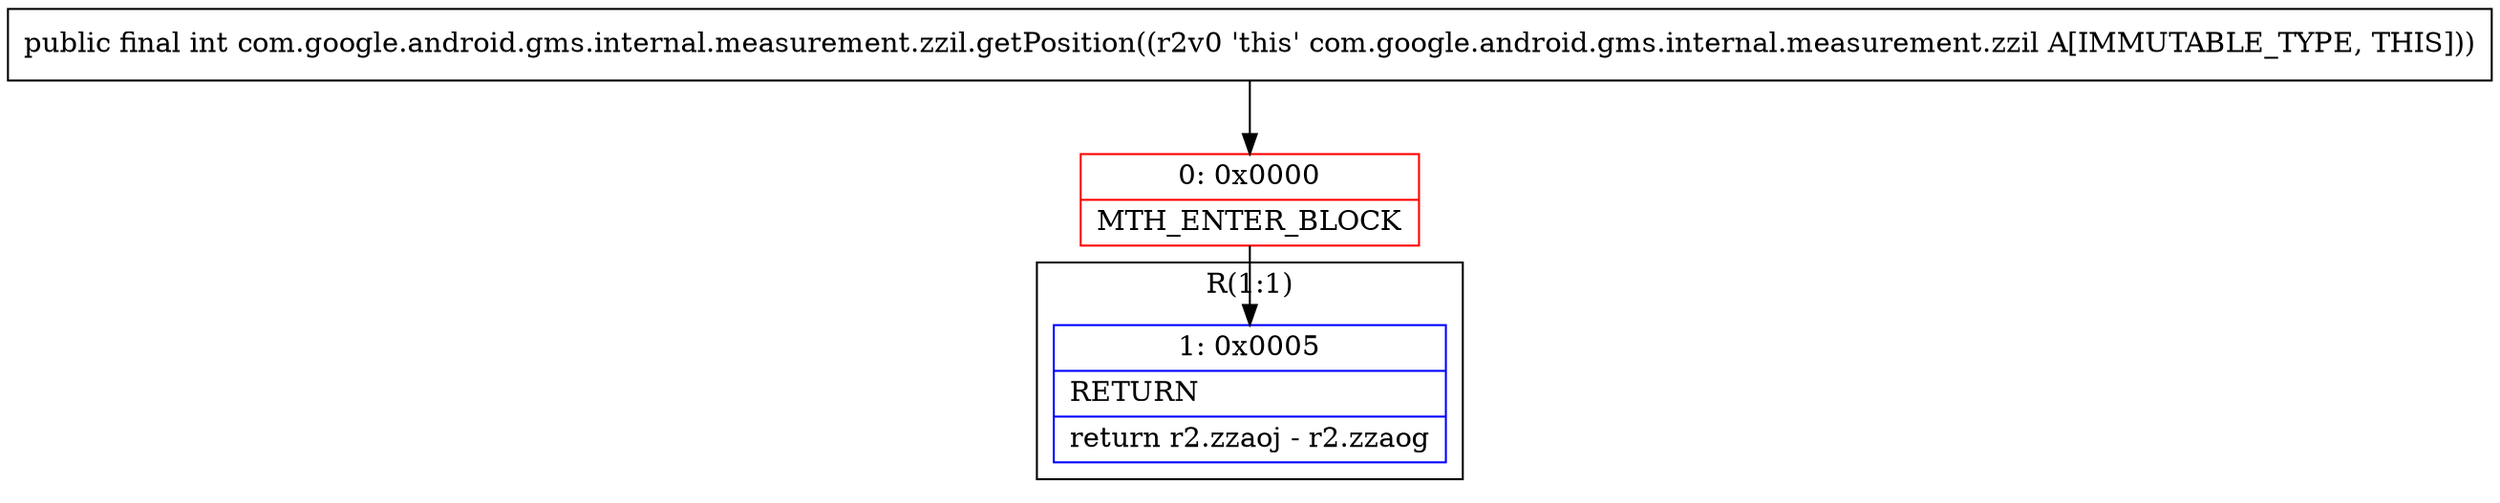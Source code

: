 digraph "CFG forcom.google.android.gms.internal.measurement.zzil.getPosition()I" {
subgraph cluster_Region_1479569679 {
label = "R(1:1)";
node [shape=record,color=blue];
Node_1 [shape=record,label="{1\:\ 0x0005|RETURN\l|return r2.zzaoj \- r2.zzaog\l}"];
}
Node_0 [shape=record,color=red,label="{0\:\ 0x0000|MTH_ENTER_BLOCK\l}"];
MethodNode[shape=record,label="{public final int com.google.android.gms.internal.measurement.zzil.getPosition((r2v0 'this' com.google.android.gms.internal.measurement.zzil A[IMMUTABLE_TYPE, THIS])) }"];
MethodNode -> Node_0;
Node_0 -> Node_1;
}


